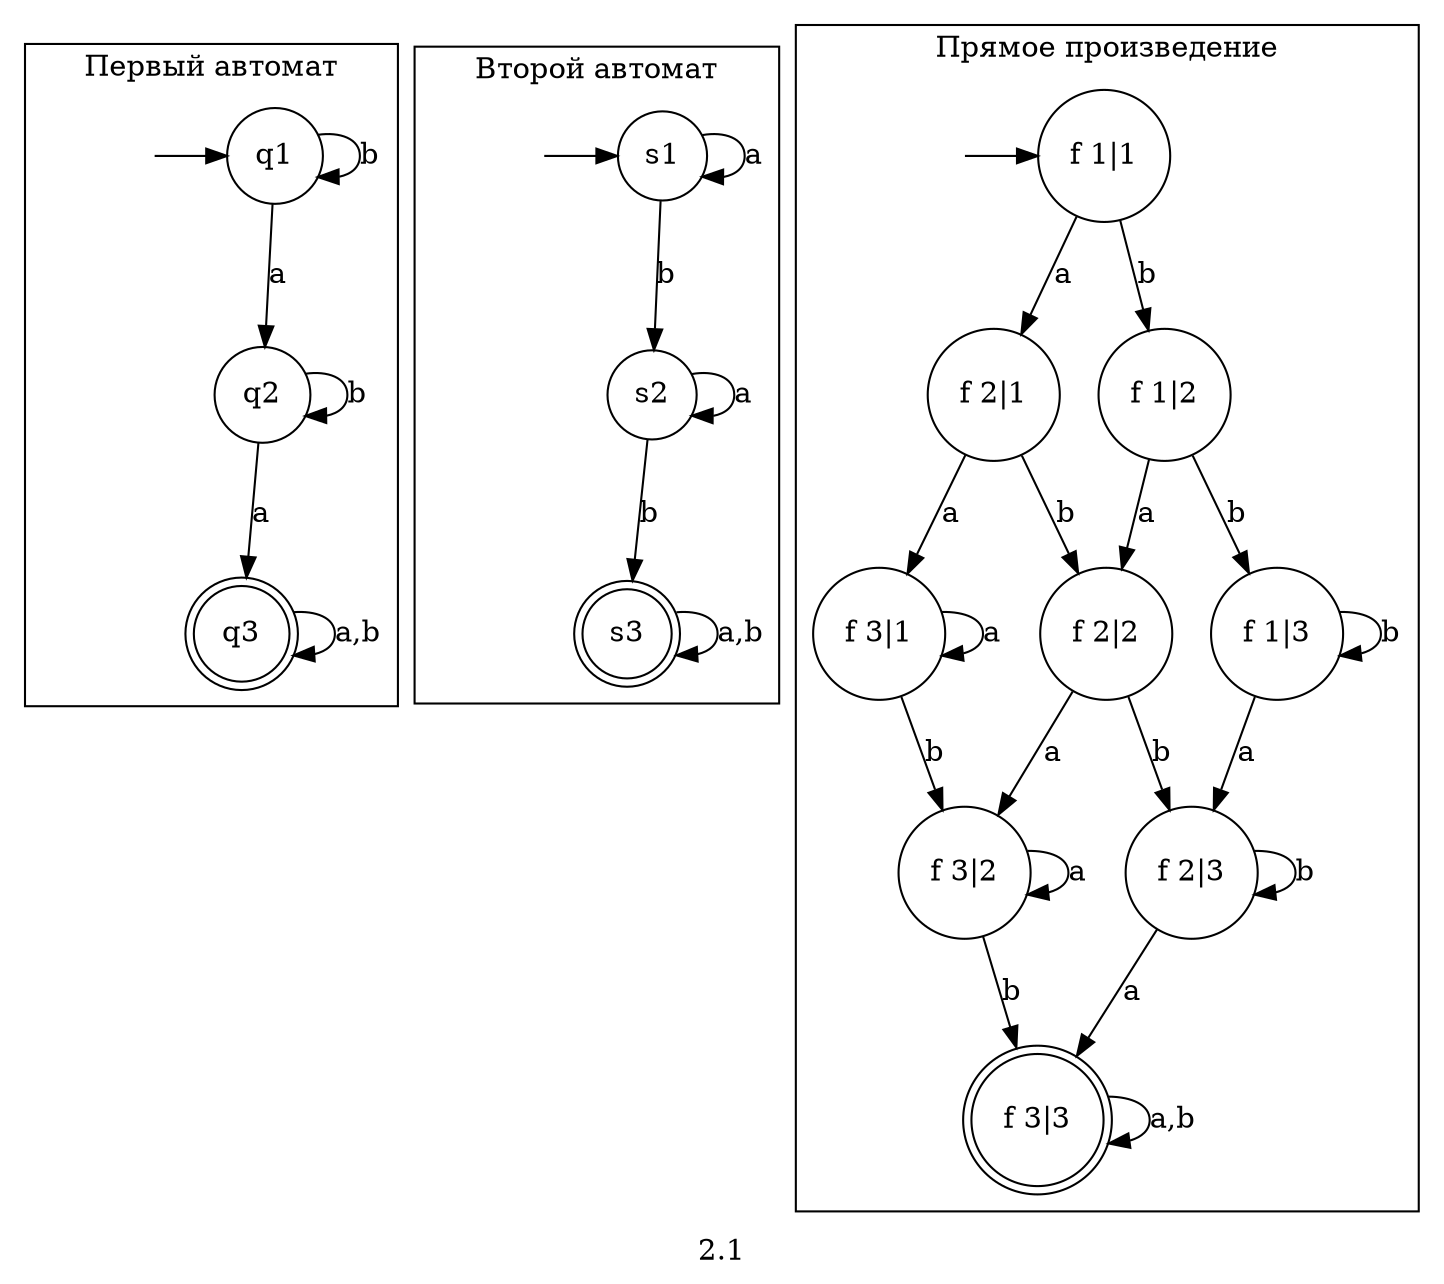digraph name {
    label = "2.1";
    node [shape=circle]
    //1
    subgraph cluster_Q {
        label="Первый автомат"
        rankdir=TR
        { rank=same; qstart q1};

        qstart  [label="", shape = none]
        qstart->q1

        q1->q2  [label="a"]
        q2->q3  [label="a"]
        
        q1->q1  [label="b"]
        q2->q2  [label="b"]
        
        q3->q3  [label="a,b"]
        
        q3[shape=doublecircle]
        
    }
    //2
    subgraph cluster_S {
        label="Второй автомат"
        rankdir=TR
        { rank=same; sstart s1};

        sstart  [label="", shape = none]
        sstart->s1
        s1->s2  [label="b"]
        s2->s3  [label="b"]
        s1->s1  [label="a"]
        s2->s2  [label="a"]
        
        s3->s3  [label="a,b"]
        
        s3[shape=doublecircle]
        
    }
    subgraph cluster_QS {
        label="Прямое произведение"
        { rank=same; start "f 1|1"};


        start  [label="", shape = none]
        start -> "f 1|1"
        "f 3|3"[shape=doublecircle]
        
        "f 1|1"->"f 2|1"[label="a"]
        "f 1|2"->"f 2|2"[label="a"]
        "f 1|3"->"f 2|3"[label="a"]
        "f 2|1"->"f 3|1"[label="a"]
        "f 2|2"->"f 3|2"[label="a"]
        "f 2|3"->"f 3|3"[label="a"]
        "f 3|1"->"f 3|1"[label="a"]
        "f 3|2"->"f 3|2"[label="a"]

        "f 1|1"->"f 1|2"[label="b"]
        "f 1|2"->"f 1|3"[label="b"]
        "f 1|3"->"f 1|3"[label="b"]
        "f 2|1"->"f 2|2"[label="b"]
        "f 2|2"->"f 2|3"[label="b"]
        "f 2|3"->"f 2|3"[label="b"]
        "f 3|1"->"f 3|2"[label="b"]
        "f 3|2"->"f 3|3"[label="b"]
        
        "f 3|3"->"f 3|3"[label="a,b"]

    }
}